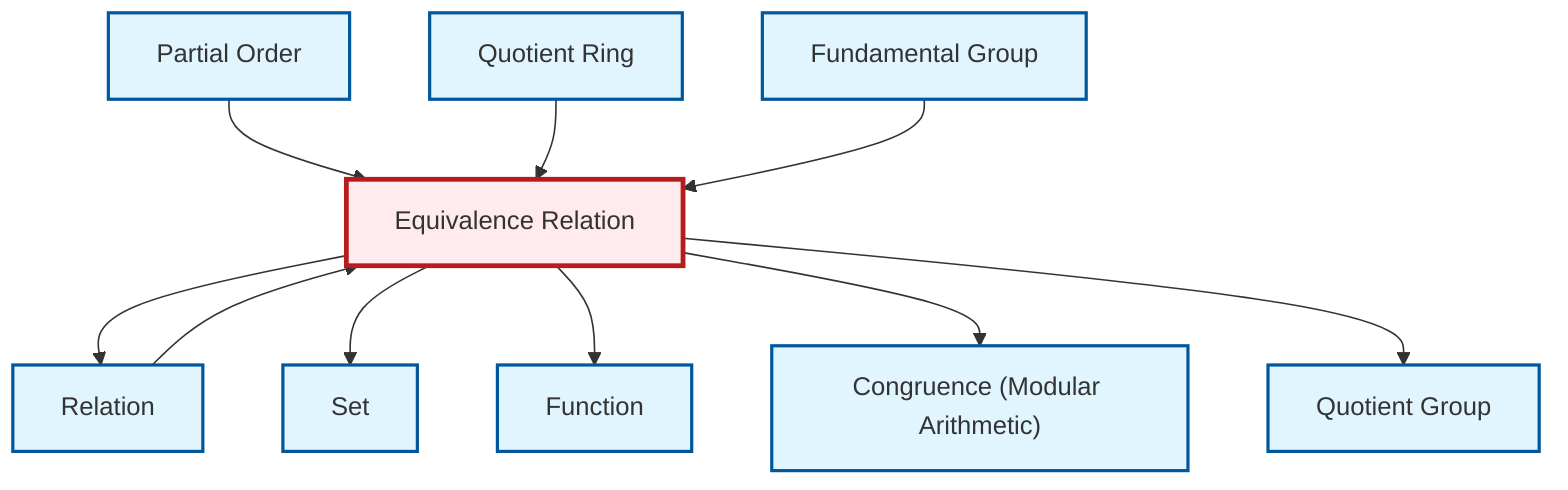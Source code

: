 graph TD
    classDef definition fill:#e1f5fe,stroke:#01579b,stroke-width:2px
    classDef theorem fill:#f3e5f5,stroke:#4a148c,stroke-width:2px
    classDef axiom fill:#fff3e0,stroke:#e65100,stroke-width:2px
    classDef example fill:#e8f5e9,stroke:#1b5e20,stroke-width:2px
    classDef current fill:#ffebee,stroke:#b71c1c,stroke-width:3px
    def-partial-order["Partial Order"]:::definition
    def-quotient-ring["Quotient Ring"]:::definition
    def-congruence["Congruence (Modular Arithmetic)"]:::definition
    def-fundamental-group["Fundamental Group"]:::definition
    def-equivalence-relation["Equivalence Relation"]:::definition
    def-quotient-group["Quotient Group"]:::definition
    def-function["Function"]:::definition
    def-relation["Relation"]:::definition
    def-set["Set"]:::definition
    def-equivalence-relation --> def-relation
    def-relation --> def-equivalence-relation
    def-equivalence-relation --> def-set
    def-partial-order --> def-equivalence-relation
    def-equivalence-relation --> def-function
    def-quotient-ring --> def-equivalence-relation
    def-fundamental-group --> def-equivalence-relation
    def-equivalence-relation --> def-congruence
    def-equivalence-relation --> def-quotient-group
    class def-equivalence-relation current